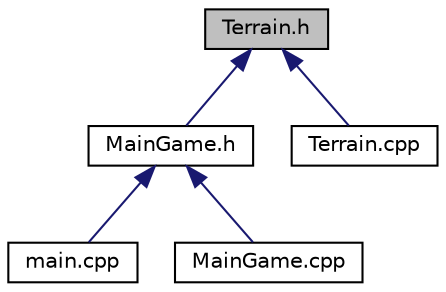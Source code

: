 digraph "Terrain.h"
{
  edge [fontname="Helvetica",fontsize="10",labelfontname="Helvetica",labelfontsize="10"];
  node [fontname="Helvetica",fontsize="10",shape=record];
  Node1 [label="Terrain.h",height=0.2,width=0.4,color="black", fillcolor="grey75", style="filled", fontcolor="black"];
  Node1 -> Node2 [dir="back",color="midnightblue",fontsize="10",style="solid"];
  Node2 [label="MainGame.h",height=0.2,width=0.4,color="black", fillcolor="white", style="filled",URL="$_main_game_8h.html"];
  Node2 -> Node3 [dir="back",color="midnightblue",fontsize="10",style="solid"];
  Node3 [label="main.cpp",height=0.2,width=0.4,color="black", fillcolor="white", style="filled",URL="$main_8cpp.html"];
  Node2 -> Node4 [dir="back",color="midnightblue",fontsize="10",style="solid"];
  Node4 [label="MainGame.cpp",height=0.2,width=0.4,color="black", fillcolor="white", style="filled",URL="$_main_game_8cpp.html"];
  Node1 -> Node5 [dir="back",color="midnightblue",fontsize="10",style="solid"];
  Node5 [label="Terrain.cpp",height=0.2,width=0.4,color="black", fillcolor="white", style="filled",URL="$_terrain_8cpp.html"];
}
